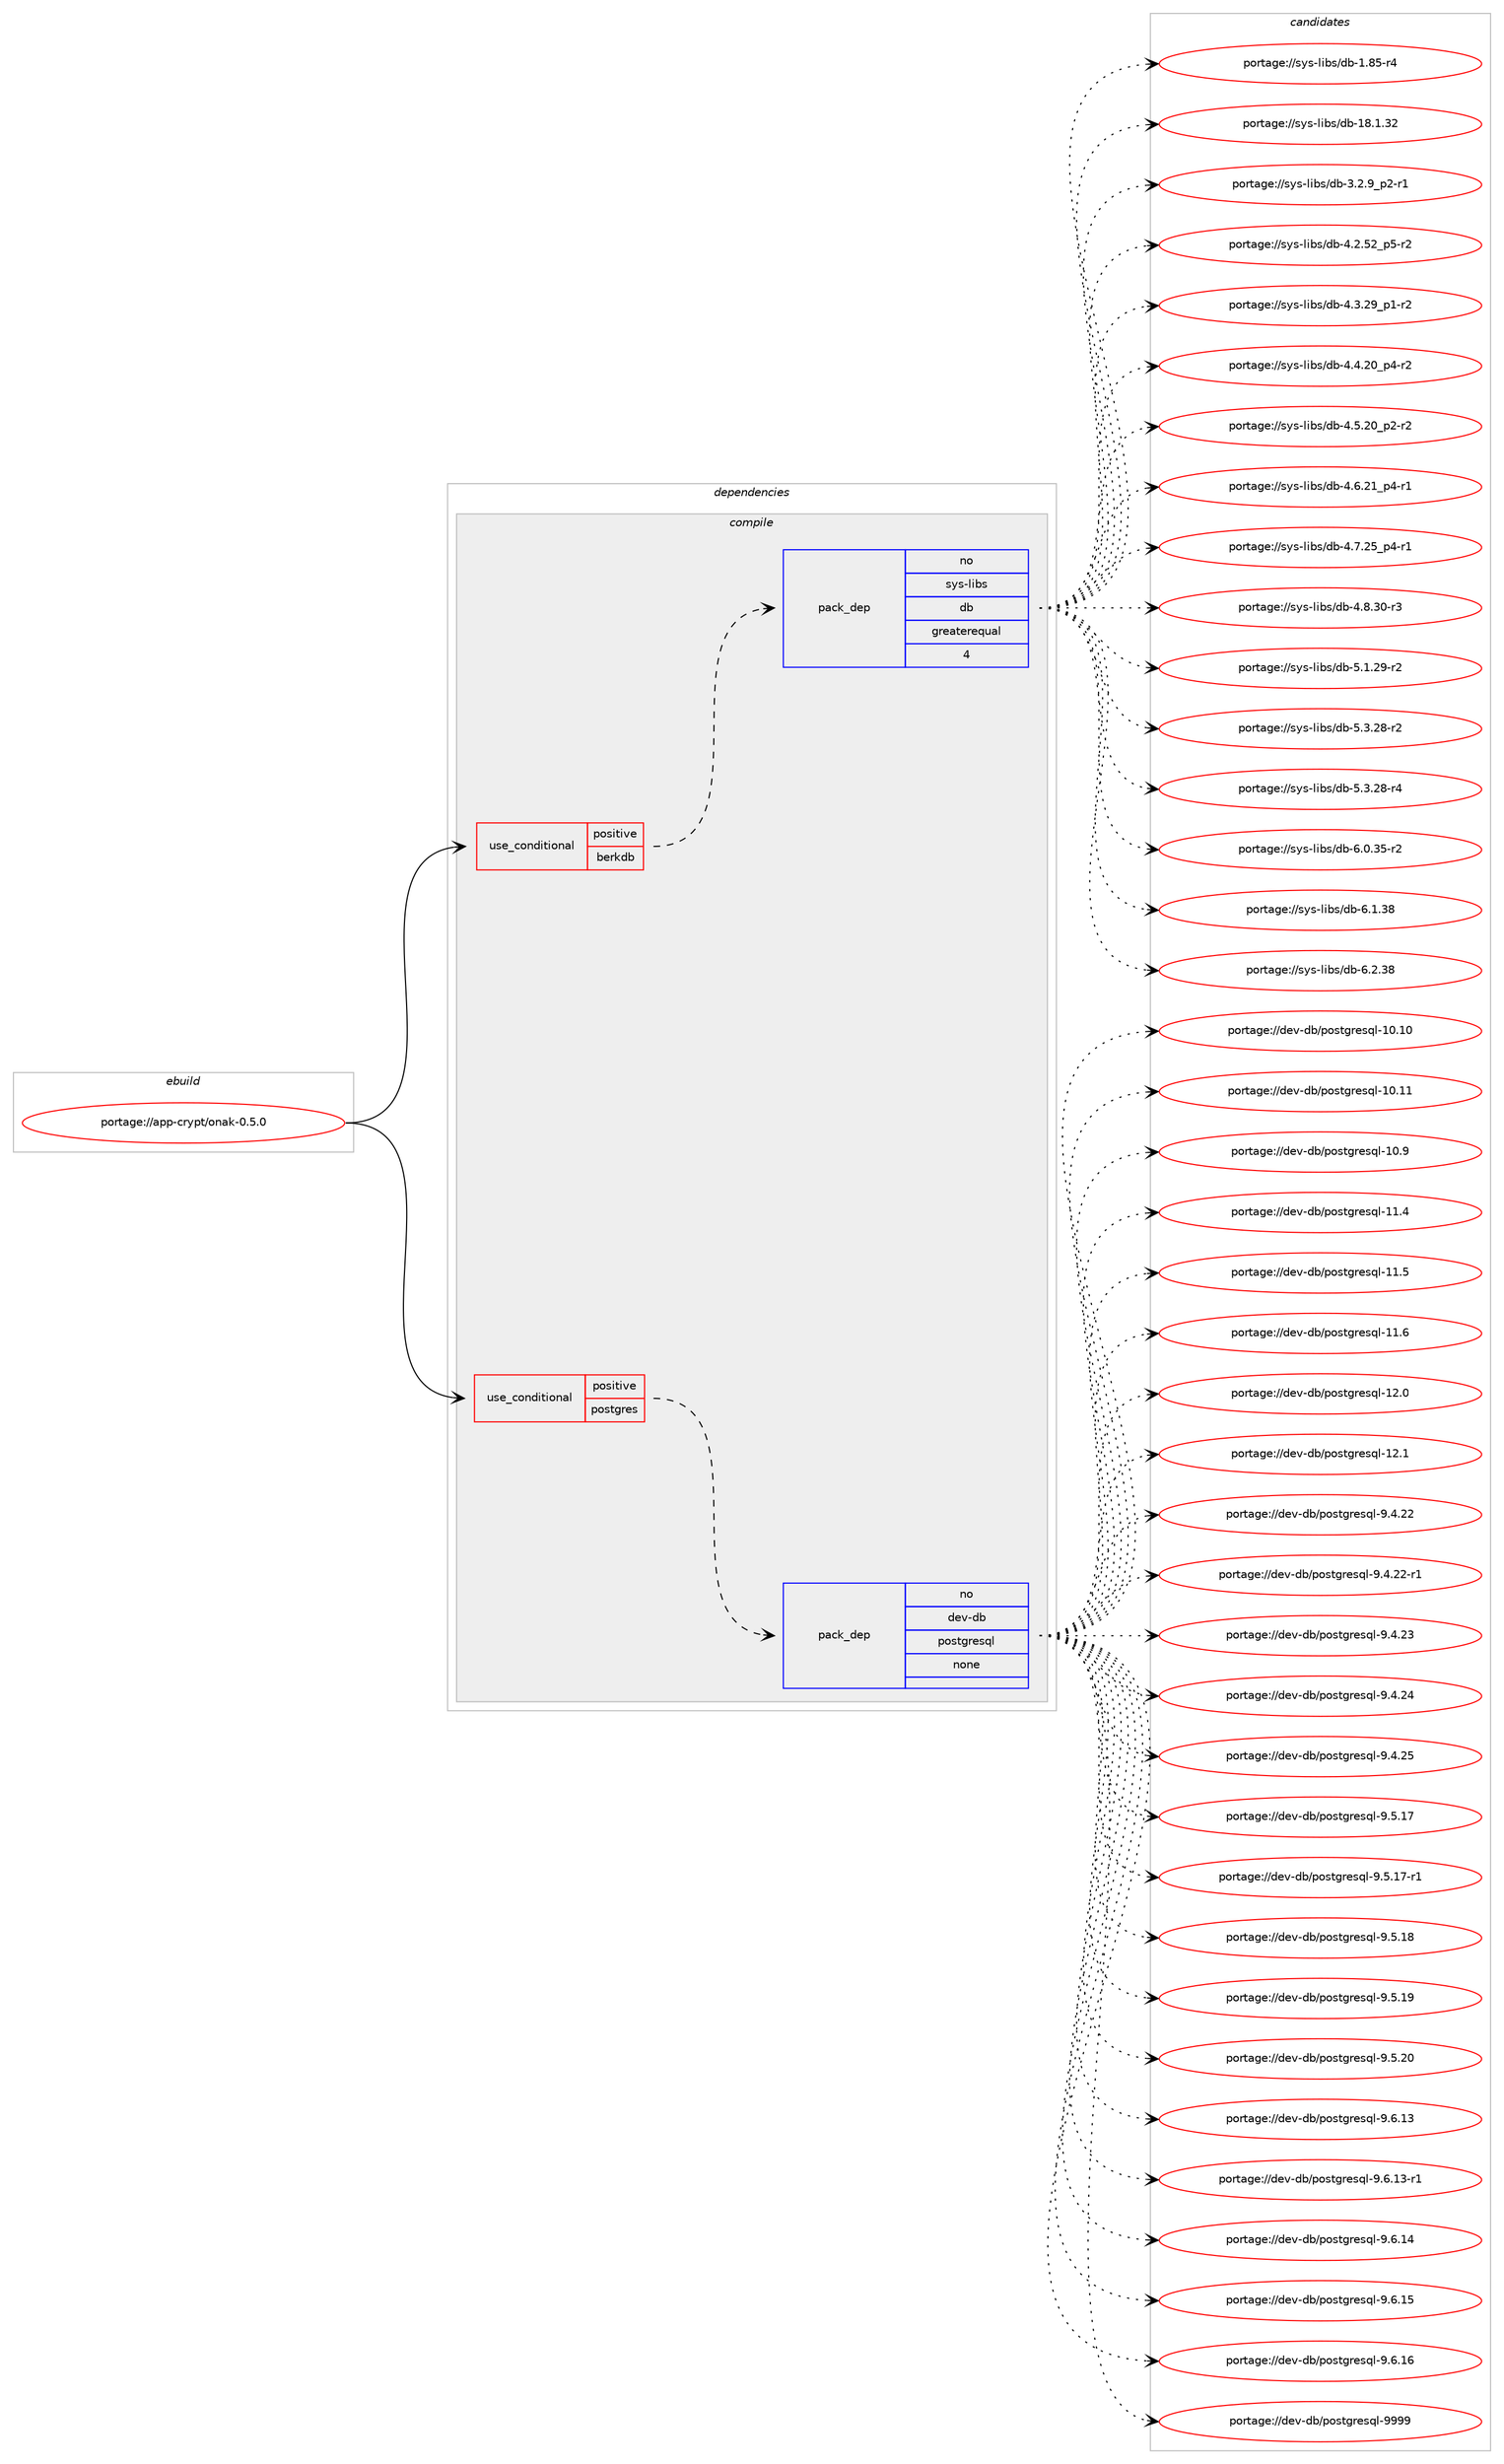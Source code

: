 digraph prolog {

# *************
# Graph options
# *************

newrank=true;
concentrate=true;
compound=true;
graph [rankdir=LR,fontname=Helvetica,fontsize=10,ranksep=1.5];#, ranksep=2.5, nodesep=0.2];
edge  [arrowhead=vee];
node  [fontname=Helvetica,fontsize=10];

# **********
# The ebuild
# **********

subgraph cluster_leftcol {
color=gray;
rank=same;
label=<<i>ebuild</i>>;
id [label="portage://app-crypt/onak-0.5.0", color=red, width=4, href="../app-crypt/onak-0.5.0.svg"];
}

# ****************
# The dependencies
# ****************

subgraph cluster_midcol {
color=gray;
label=<<i>dependencies</i>>;
subgraph cluster_compile {
fillcolor="#eeeeee";
style=filled;
label=<<i>compile</i>>;
subgraph cond3414 {
dependency13332 [label=<<TABLE BORDER="0" CELLBORDER="1" CELLSPACING="0" CELLPADDING="4"><TR><TD ROWSPAN="3" CELLPADDING="10">use_conditional</TD></TR><TR><TD>positive</TD></TR><TR><TD>berkdb</TD></TR></TABLE>>, shape=none, color=red];
subgraph pack9680 {
dependency13333 [label=<<TABLE BORDER="0" CELLBORDER="1" CELLSPACING="0" CELLPADDING="4" WIDTH="220"><TR><TD ROWSPAN="6" CELLPADDING="30">pack_dep</TD></TR><TR><TD WIDTH="110">no</TD></TR><TR><TD>sys-libs</TD></TR><TR><TD>db</TD></TR><TR><TD>greaterequal</TD></TR><TR><TD>4</TD></TR></TABLE>>, shape=none, color=blue];
}
dependency13332:e -> dependency13333:w [weight=20,style="dashed",arrowhead="vee"];
}
id:e -> dependency13332:w [weight=20,style="solid",arrowhead="vee"];
subgraph cond3415 {
dependency13334 [label=<<TABLE BORDER="0" CELLBORDER="1" CELLSPACING="0" CELLPADDING="4"><TR><TD ROWSPAN="3" CELLPADDING="10">use_conditional</TD></TR><TR><TD>positive</TD></TR><TR><TD>postgres</TD></TR></TABLE>>, shape=none, color=red];
subgraph pack9681 {
dependency13335 [label=<<TABLE BORDER="0" CELLBORDER="1" CELLSPACING="0" CELLPADDING="4" WIDTH="220"><TR><TD ROWSPAN="6" CELLPADDING="30">pack_dep</TD></TR><TR><TD WIDTH="110">no</TD></TR><TR><TD>dev-db</TD></TR><TR><TD>postgresql</TD></TR><TR><TD>none</TD></TR><TR><TD></TD></TR></TABLE>>, shape=none, color=blue];
}
dependency13334:e -> dependency13335:w [weight=20,style="dashed",arrowhead="vee"];
}
id:e -> dependency13334:w [weight=20,style="solid",arrowhead="vee"];
}
subgraph cluster_compileandrun {
fillcolor="#eeeeee";
style=filled;
label=<<i>compile and run</i>>;
}
subgraph cluster_run {
fillcolor="#eeeeee";
style=filled;
label=<<i>run</i>>;
}
}

# **************
# The candidates
# **************

subgraph cluster_choices {
rank=same;
color=gray;
label=<<i>candidates</i>>;

subgraph choice9680 {
color=black;
nodesep=1;
choiceportage1151211154510810598115471009845494656534511452 [label="portage://sys-libs/db-1.85-r4", color=red, width=4,href="../sys-libs/db-1.85-r4.svg"];
choiceportage115121115451081059811547100984549564649465150 [label="portage://sys-libs/db-18.1.32", color=red, width=4,href="../sys-libs/db-18.1.32.svg"];
choiceportage1151211154510810598115471009845514650465795112504511449 [label="portage://sys-libs/db-3.2.9_p2-r1", color=red, width=4,href="../sys-libs/db-3.2.9_p2-r1.svg"];
choiceportage115121115451081059811547100984552465046535095112534511450 [label="portage://sys-libs/db-4.2.52_p5-r2", color=red, width=4,href="../sys-libs/db-4.2.52_p5-r2.svg"];
choiceportage115121115451081059811547100984552465146505795112494511450 [label="portage://sys-libs/db-4.3.29_p1-r2", color=red, width=4,href="../sys-libs/db-4.3.29_p1-r2.svg"];
choiceportage115121115451081059811547100984552465246504895112524511450 [label="portage://sys-libs/db-4.4.20_p4-r2", color=red, width=4,href="../sys-libs/db-4.4.20_p4-r2.svg"];
choiceportage115121115451081059811547100984552465346504895112504511450 [label="portage://sys-libs/db-4.5.20_p2-r2", color=red, width=4,href="../sys-libs/db-4.5.20_p2-r2.svg"];
choiceportage115121115451081059811547100984552465446504995112524511449 [label="portage://sys-libs/db-4.6.21_p4-r1", color=red, width=4,href="../sys-libs/db-4.6.21_p4-r1.svg"];
choiceportage115121115451081059811547100984552465546505395112524511449 [label="portage://sys-libs/db-4.7.25_p4-r1", color=red, width=4,href="../sys-libs/db-4.7.25_p4-r1.svg"];
choiceportage11512111545108105981154710098455246564651484511451 [label="portage://sys-libs/db-4.8.30-r3", color=red, width=4,href="../sys-libs/db-4.8.30-r3.svg"];
choiceportage11512111545108105981154710098455346494650574511450 [label="portage://sys-libs/db-5.1.29-r2", color=red, width=4,href="../sys-libs/db-5.1.29-r2.svg"];
choiceportage11512111545108105981154710098455346514650564511450 [label="portage://sys-libs/db-5.3.28-r2", color=red, width=4,href="../sys-libs/db-5.3.28-r2.svg"];
choiceportage11512111545108105981154710098455346514650564511452 [label="portage://sys-libs/db-5.3.28-r4", color=red, width=4,href="../sys-libs/db-5.3.28-r4.svg"];
choiceportage11512111545108105981154710098455446484651534511450 [label="portage://sys-libs/db-6.0.35-r2", color=red, width=4,href="../sys-libs/db-6.0.35-r2.svg"];
choiceportage1151211154510810598115471009845544649465156 [label="portage://sys-libs/db-6.1.38", color=red, width=4,href="../sys-libs/db-6.1.38.svg"];
choiceportage1151211154510810598115471009845544650465156 [label="portage://sys-libs/db-6.2.38", color=red, width=4,href="../sys-libs/db-6.2.38.svg"];
dependency13333:e -> choiceportage1151211154510810598115471009845494656534511452:w [style=dotted,weight="100"];
dependency13333:e -> choiceportage115121115451081059811547100984549564649465150:w [style=dotted,weight="100"];
dependency13333:e -> choiceportage1151211154510810598115471009845514650465795112504511449:w [style=dotted,weight="100"];
dependency13333:e -> choiceportage115121115451081059811547100984552465046535095112534511450:w [style=dotted,weight="100"];
dependency13333:e -> choiceportage115121115451081059811547100984552465146505795112494511450:w [style=dotted,weight="100"];
dependency13333:e -> choiceportage115121115451081059811547100984552465246504895112524511450:w [style=dotted,weight="100"];
dependency13333:e -> choiceportage115121115451081059811547100984552465346504895112504511450:w [style=dotted,weight="100"];
dependency13333:e -> choiceportage115121115451081059811547100984552465446504995112524511449:w [style=dotted,weight="100"];
dependency13333:e -> choiceportage115121115451081059811547100984552465546505395112524511449:w [style=dotted,weight="100"];
dependency13333:e -> choiceportage11512111545108105981154710098455246564651484511451:w [style=dotted,weight="100"];
dependency13333:e -> choiceportage11512111545108105981154710098455346494650574511450:w [style=dotted,weight="100"];
dependency13333:e -> choiceportage11512111545108105981154710098455346514650564511450:w [style=dotted,weight="100"];
dependency13333:e -> choiceportage11512111545108105981154710098455346514650564511452:w [style=dotted,weight="100"];
dependency13333:e -> choiceportage11512111545108105981154710098455446484651534511450:w [style=dotted,weight="100"];
dependency13333:e -> choiceportage1151211154510810598115471009845544649465156:w [style=dotted,weight="100"];
dependency13333:e -> choiceportage1151211154510810598115471009845544650465156:w [style=dotted,weight="100"];
}
subgraph choice9681 {
color=black;
nodesep=1;
choiceportage100101118451009847112111115116103114101115113108454948464948 [label="portage://dev-db/postgresql-10.10", color=red, width=4,href="../dev-db/postgresql-10.10.svg"];
choiceportage100101118451009847112111115116103114101115113108454948464949 [label="portage://dev-db/postgresql-10.11", color=red, width=4,href="../dev-db/postgresql-10.11.svg"];
choiceportage1001011184510098471121111151161031141011151131084549484657 [label="portage://dev-db/postgresql-10.9", color=red, width=4,href="../dev-db/postgresql-10.9.svg"];
choiceportage1001011184510098471121111151161031141011151131084549494652 [label="portage://dev-db/postgresql-11.4", color=red, width=4,href="../dev-db/postgresql-11.4.svg"];
choiceportage1001011184510098471121111151161031141011151131084549494653 [label="portage://dev-db/postgresql-11.5", color=red, width=4,href="../dev-db/postgresql-11.5.svg"];
choiceportage1001011184510098471121111151161031141011151131084549494654 [label="portage://dev-db/postgresql-11.6", color=red, width=4,href="../dev-db/postgresql-11.6.svg"];
choiceportage1001011184510098471121111151161031141011151131084549504648 [label="portage://dev-db/postgresql-12.0", color=red, width=4,href="../dev-db/postgresql-12.0.svg"];
choiceportage1001011184510098471121111151161031141011151131084549504649 [label="portage://dev-db/postgresql-12.1", color=red, width=4,href="../dev-db/postgresql-12.1.svg"];
choiceportage10010111845100984711211111511610311410111511310845574652465050 [label="portage://dev-db/postgresql-9.4.22", color=red, width=4,href="../dev-db/postgresql-9.4.22.svg"];
choiceportage100101118451009847112111115116103114101115113108455746524650504511449 [label="portage://dev-db/postgresql-9.4.22-r1", color=red, width=4,href="../dev-db/postgresql-9.4.22-r1.svg"];
choiceportage10010111845100984711211111511610311410111511310845574652465051 [label="portage://dev-db/postgresql-9.4.23", color=red, width=4,href="../dev-db/postgresql-9.4.23.svg"];
choiceportage10010111845100984711211111511610311410111511310845574652465052 [label="portage://dev-db/postgresql-9.4.24", color=red, width=4,href="../dev-db/postgresql-9.4.24.svg"];
choiceportage10010111845100984711211111511610311410111511310845574652465053 [label="portage://dev-db/postgresql-9.4.25", color=red, width=4,href="../dev-db/postgresql-9.4.25.svg"];
choiceportage10010111845100984711211111511610311410111511310845574653464955 [label="portage://dev-db/postgresql-9.5.17", color=red, width=4,href="../dev-db/postgresql-9.5.17.svg"];
choiceportage100101118451009847112111115116103114101115113108455746534649554511449 [label="portage://dev-db/postgresql-9.5.17-r1", color=red, width=4,href="../dev-db/postgresql-9.5.17-r1.svg"];
choiceportage10010111845100984711211111511610311410111511310845574653464956 [label="portage://dev-db/postgresql-9.5.18", color=red, width=4,href="../dev-db/postgresql-9.5.18.svg"];
choiceportage10010111845100984711211111511610311410111511310845574653464957 [label="portage://dev-db/postgresql-9.5.19", color=red, width=4,href="../dev-db/postgresql-9.5.19.svg"];
choiceportage10010111845100984711211111511610311410111511310845574653465048 [label="portage://dev-db/postgresql-9.5.20", color=red, width=4,href="../dev-db/postgresql-9.5.20.svg"];
choiceportage10010111845100984711211111511610311410111511310845574654464951 [label="portage://dev-db/postgresql-9.6.13", color=red, width=4,href="../dev-db/postgresql-9.6.13.svg"];
choiceportage100101118451009847112111115116103114101115113108455746544649514511449 [label="portage://dev-db/postgresql-9.6.13-r1", color=red, width=4,href="../dev-db/postgresql-9.6.13-r1.svg"];
choiceportage10010111845100984711211111511610311410111511310845574654464952 [label="portage://dev-db/postgresql-9.6.14", color=red, width=4,href="../dev-db/postgresql-9.6.14.svg"];
choiceportage10010111845100984711211111511610311410111511310845574654464953 [label="portage://dev-db/postgresql-9.6.15", color=red, width=4,href="../dev-db/postgresql-9.6.15.svg"];
choiceportage10010111845100984711211111511610311410111511310845574654464954 [label="portage://dev-db/postgresql-9.6.16", color=red, width=4,href="../dev-db/postgresql-9.6.16.svg"];
choiceportage1001011184510098471121111151161031141011151131084557575757 [label="portage://dev-db/postgresql-9999", color=red, width=4,href="../dev-db/postgresql-9999.svg"];
dependency13335:e -> choiceportage100101118451009847112111115116103114101115113108454948464948:w [style=dotted,weight="100"];
dependency13335:e -> choiceportage100101118451009847112111115116103114101115113108454948464949:w [style=dotted,weight="100"];
dependency13335:e -> choiceportage1001011184510098471121111151161031141011151131084549484657:w [style=dotted,weight="100"];
dependency13335:e -> choiceportage1001011184510098471121111151161031141011151131084549494652:w [style=dotted,weight="100"];
dependency13335:e -> choiceportage1001011184510098471121111151161031141011151131084549494653:w [style=dotted,weight="100"];
dependency13335:e -> choiceportage1001011184510098471121111151161031141011151131084549494654:w [style=dotted,weight="100"];
dependency13335:e -> choiceportage1001011184510098471121111151161031141011151131084549504648:w [style=dotted,weight="100"];
dependency13335:e -> choiceportage1001011184510098471121111151161031141011151131084549504649:w [style=dotted,weight="100"];
dependency13335:e -> choiceportage10010111845100984711211111511610311410111511310845574652465050:w [style=dotted,weight="100"];
dependency13335:e -> choiceportage100101118451009847112111115116103114101115113108455746524650504511449:w [style=dotted,weight="100"];
dependency13335:e -> choiceportage10010111845100984711211111511610311410111511310845574652465051:w [style=dotted,weight="100"];
dependency13335:e -> choiceportage10010111845100984711211111511610311410111511310845574652465052:w [style=dotted,weight="100"];
dependency13335:e -> choiceportage10010111845100984711211111511610311410111511310845574652465053:w [style=dotted,weight="100"];
dependency13335:e -> choiceportage10010111845100984711211111511610311410111511310845574653464955:w [style=dotted,weight="100"];
dependency13335:e -> choiceportage100101118451009847112111115116103114101115113108455746534649554511449:w [style=dotted,weight="100"];
dependency13335:e -> choiceportage10010111845100984711211111511610311410111511310845574653464956:w [style=dotted,weight="100"];
dependency13335:e -> choiceportage10010111845100984711211111511610311410111511310845574653464957:w [style=dotted,weight="100"];
dependency13335:e -> choiceportage10010111845100984711211111511610311410111511310845574653465048:w [style=dotted,weight="100"];
dependency13335:e -> choiceportage10010111845100984711211111511610311410111511310845574654464951:w [style=dotted,weight="100"];
dependency13335:e -> choiceportage100101118451009847112111115116103114101115113108455746544649514511449:w [style=dotted,weight="100"];
dependency13335:e -> choiceportage10010111845100984711211111511610311410111511310845574654464952:w [style=dotted,weight="100"];
dependency13335:e -> choiceportage10010111845100984711211111511610311410111511310845574654464953:w [style=dotted,weight="100"];
dependency13335:e -> choiceportage10010111845100984711211111511610311410111511310845574654464954:w [style=dotted,weight="100"];
dependency13335:e -> choiceportage1001011184510098471121111151161031141011151131084557575757:w [style=dotted,weight="100"];
}
}

}
